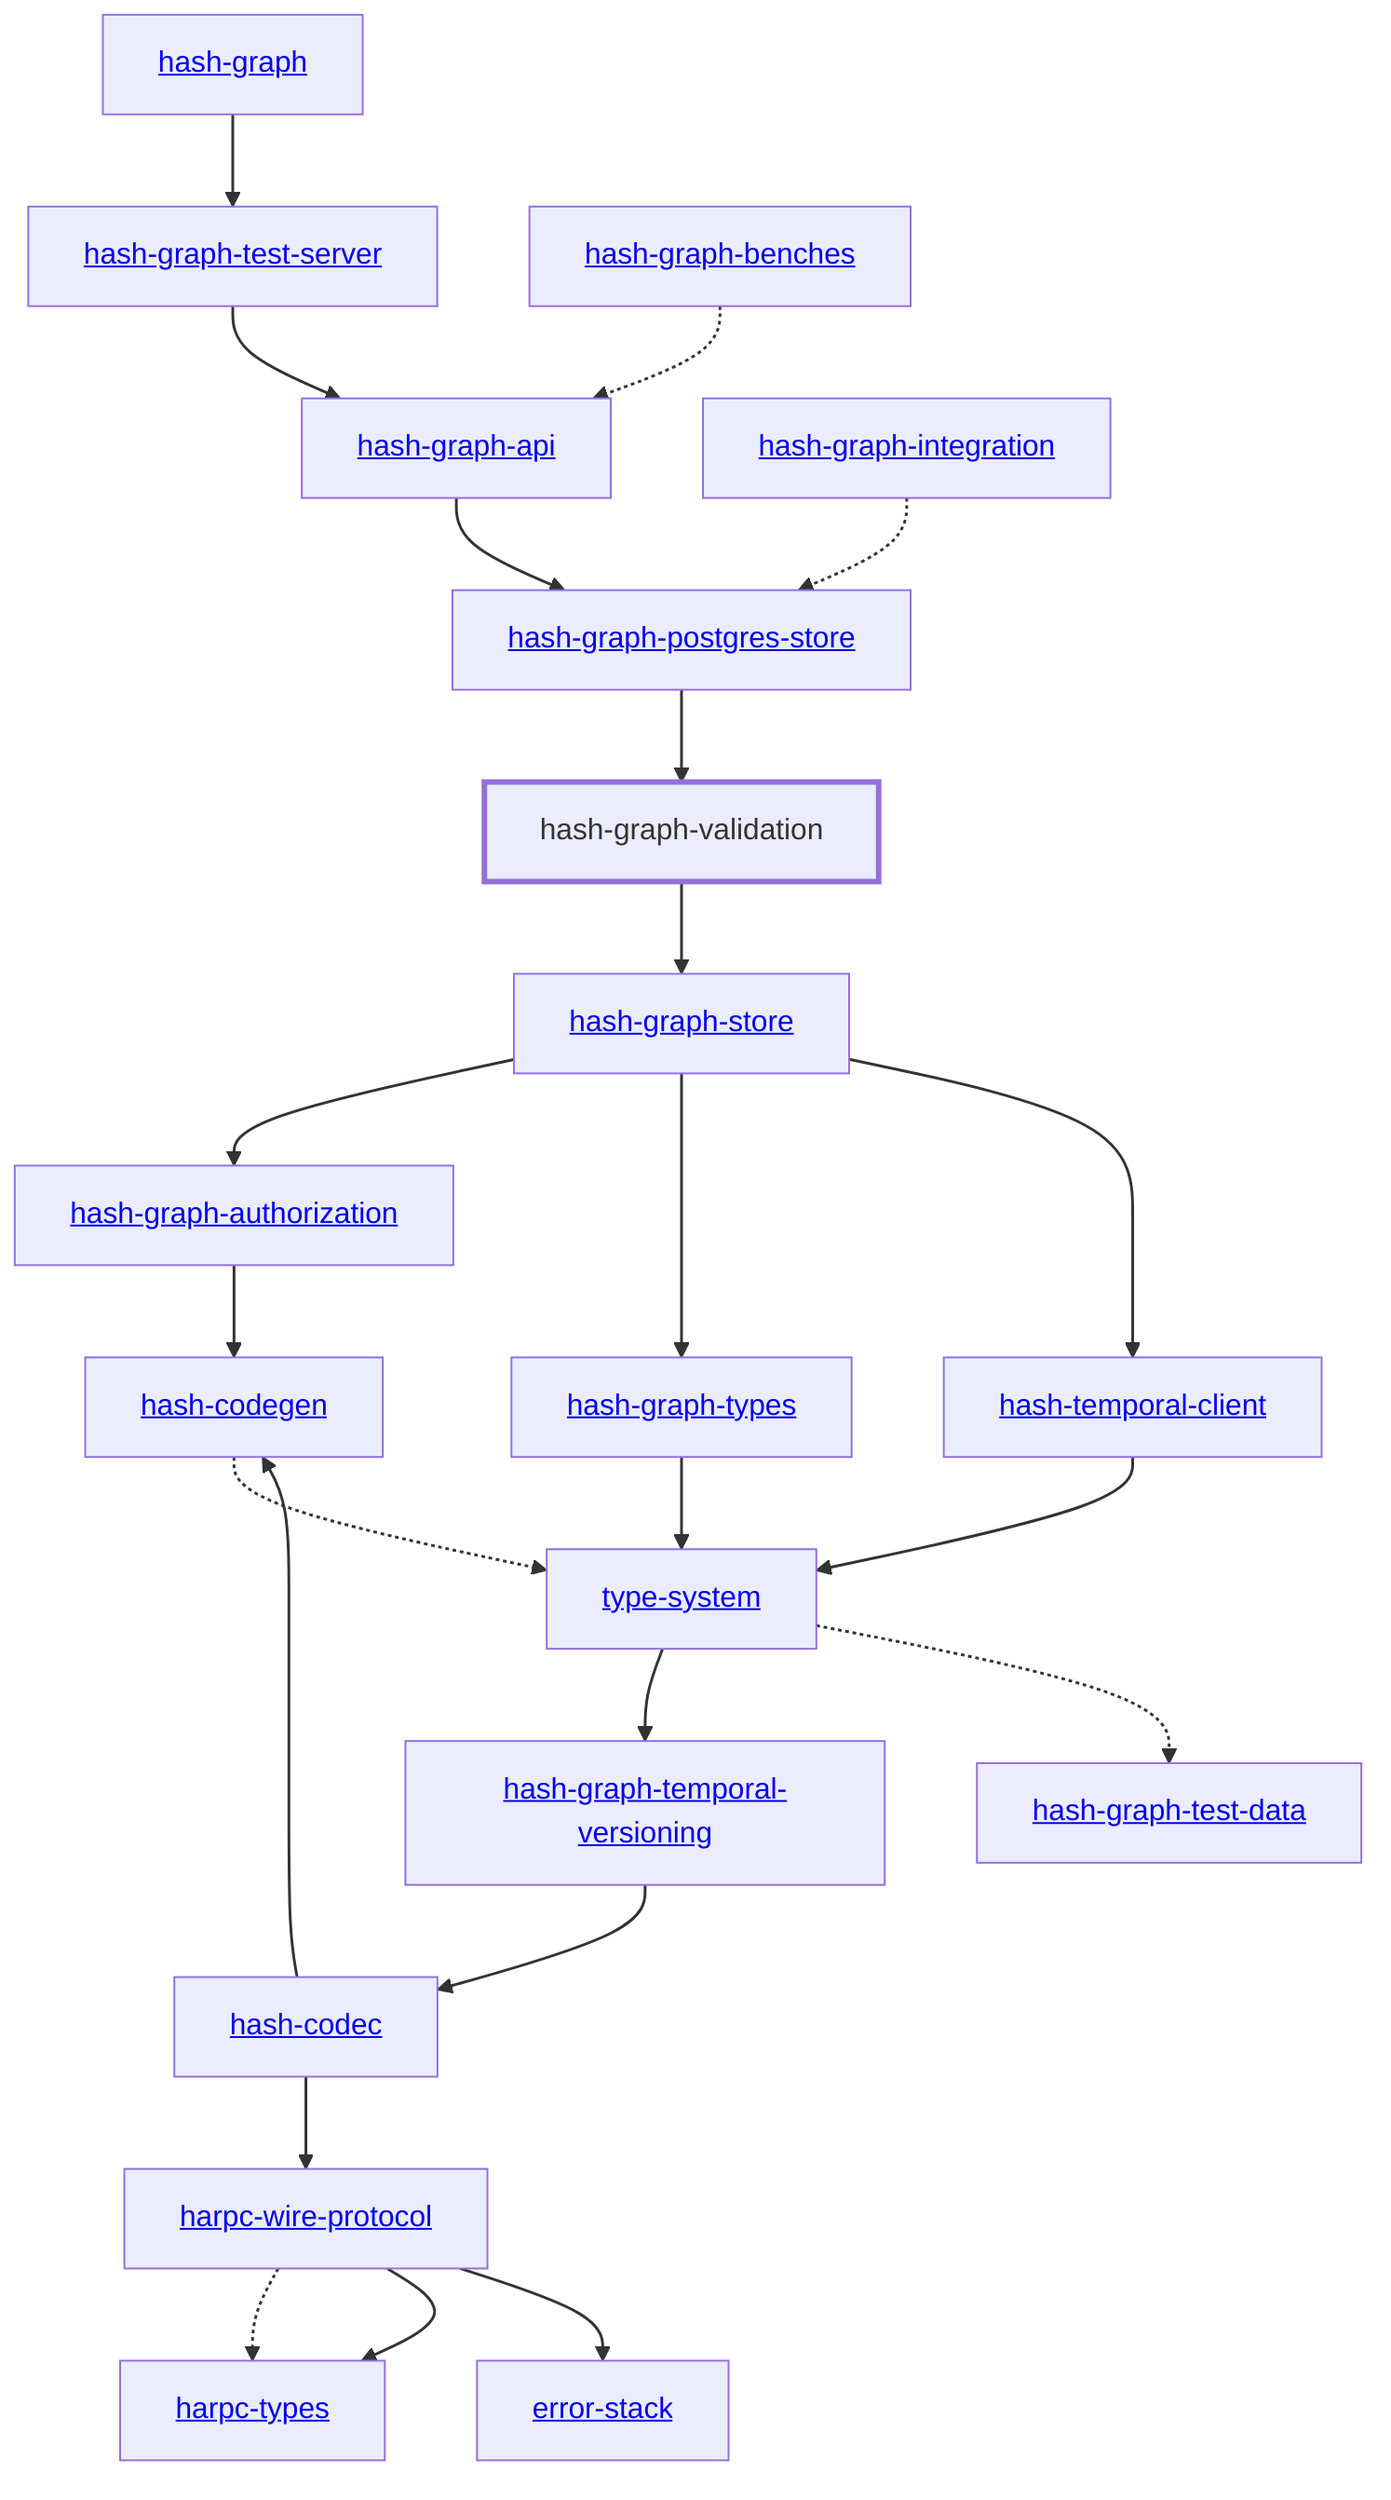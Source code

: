 graph TD
    linkStyle default stroke-width:1.5px
    classDef default stroke-width:1px
    classDef root stroke-width:3px
    classDef dev stroke-width:1px
    classDef build stroke-width:1px
    %% Legend
    %% --> : Normal dependency
    %% -.-> : Dev dependency
    %% ---> : Build dependency
    0[<a href="../hash_graph">hash-graph</a>]
    1[<a href="../type_system">type-system</a>]
    2[<a href="../hash_codec">hash-codec</a>]
    3[<a href="../hash_codegen">hash-codegen</a>]
    4[<a href="../hash_graph_api">hash-graph-api</a>]
    5[<a href="../hash_graph_authorization">hash-graph-authorization</a>]
    6[<a href="../hash_graph_postgres_store">hash-graph-postgres-store</a>]
    7[<a href="../hash_graph_store">hash-graph-store</a>]
    8[<a href="../hash_graph_temporal_versioning">hash-graph-temporal-versioning</a>]
    9[<a href="../hash_graph_test_server">hash-graph-test-server</a>]
    10[<a href="../hash_graph_types">hash-graph-types</a>]
    11[hash-graph-validation]
    class 11 root
    12[<a href="../harpc_types">harpc-types</a>]
    13[<a href="../harpc_wire_protocol">harpc-wire-protocol</a>]
    14[<a href="../hash_temporal_client">hash-temporal-client</a>]
    15[<a href="../error_stack">error-stack</a>]
    16[<a href="../hash_graph_benches">hash-graph-benches</a>]
    17[<a href="../hash_graph_integration">hash-graph-integration</a>]
    18[<a href="../hash_graph_test_data">hash-graph-test-data</a>]
    0 --> 9
    1 --> 8
    1 -.-> 18
    2 --> 3
    2 --> 13
    3 -.-> 1
    4 --> 6
    5 --> 3
    6 --> 11
    7 --> 5
    7 --> 10
    7 --> 14
    8 --> 2
    9 --> 4
    10 --> 1
    11 --> 7
    13 -.-> 12
    13 --> 12
    13 --> 15
    14 --> 1
    16 -.-> 4
    17 -.-> 6